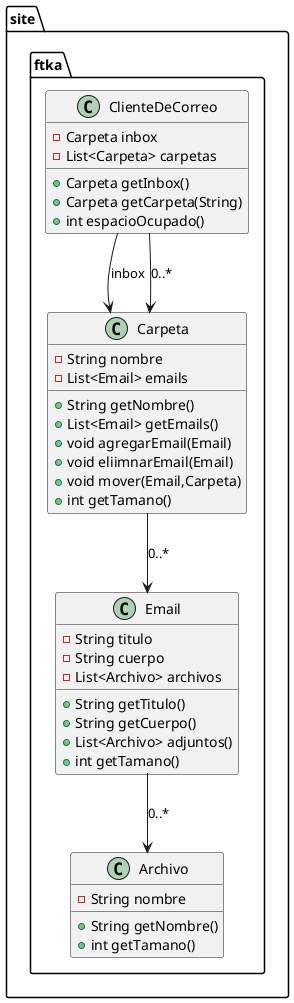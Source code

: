 @startuml
class site.ftka.Email {
- String titulo
- String cuerpo
- List<Archivo> archivos
+ String getTitulo()
+ String getCuerpo()
+ List<Archivo> adjuntos()
+ int getTamano()
}


class site.ftka.Carpeta {
- String nombre
- List<Email> emails
+ String getNombre()
+ List<Email> getEmails()
+ void agregarEmail(Email)
+ void eliimnarEmail(Email)
+ void mover(Email,Carpeta)
+ int getTamano()
}


class site.ftka.Archivo {
- String nombre
+ String getNombre()
+ int getTamano()
}


class site.ftka.ClienteDeCorreo {
- Carpeta inbox
- List<Carpeta> carpetas
+ Carpeta getInbox()
+ Carpeta getCarpeta(String)
+ int espacioOcupado()
}

ClienteDeCorreo --> Carpeta : inbox
ClienteDeCorreo --> Carpeta : 0..*

Carpeta --> Email : 0..*

Email --> Archivo : 0..*


@enduml